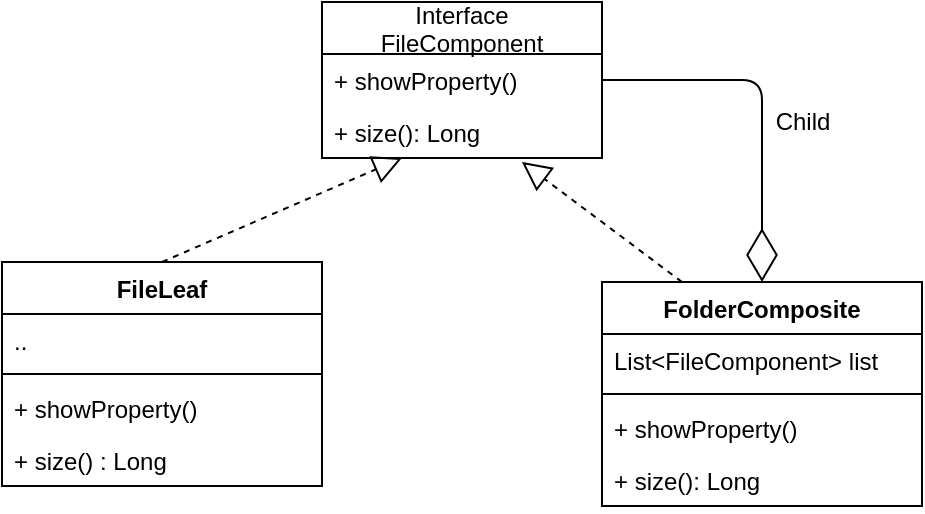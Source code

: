 <mxfile version="14.7.3" type="github">
  <diagram id="rA9UcIvQrn0nCfxPt5E1" name="Page-1">
    <mxGraphModel dx="1038" dy="519" grid="1" gridSize="10" guides="1" tooltips="1" connect="1" arrows="1" fold="1" page="1" pageScale="1" pageWidth="850" pageHeight="1100" math="0" shadow="0">
      <root>
        <mxCell id="0" />
        <mxCell id="1" parent="0" />
        <mxCell id="PGl-SnwLs_yvteG9UnZT-6" value="Interface&#xa;FileComponent" style="swimlane;fontStyle=0;childLayout=stackLayout;horizontal=1;startSize=26;fillColor=none;horizontalStack=0;resizeParent=1;resizeParentMax=0;resizeLast=0;collapsible=1;marginBottom=0;" vertex="1" parent="1">
          <mxGeometry x="340" y="100" width="140" height="78" as="geometry" />
        </mxCell>
        <mxCell id="PGl-SnwLs_yvteG9UnZT-7" value="+ showProperty()" style="text;strokeColor=none;fillColor=none;align=left;verticalAlign=top;spacingLeft=4;spacingRight=4;overflow=hidden;rotatable=0;points=[[0,0.5],[1,0.5]];portConstraint=eastwest;" vertex="1" parent="PGl-SnwLs_yvteG9UnZT-6">
          <mxGeometry y="26" width="140" height="26" as="geometry" />
        </mxCell>
        <mxCell id="PGl-SnwLs_yvteG9UnZT-9" value="+ size(): Long" style="text;strokeColor=none;fillColor=none;align=left;verticalAlign=top;spacingLeft=4;spacingRight=4;overflow=hidden;rotatable=0;points=[[0,0.5],[1,0.5]];portConstraint=eastwest;" vertex="1" parent="PGl-SnwLs_yvteG9UnZT-6">
          <mxGeometry y="52" width="140" height="26" as="geometry" />
        </mxCell>
        <mxCell id="PGl-SnwLs_yvteG9UnZT-10" value="FileLeaf" style="swimlane;fontStyle=1;align=center;verticalAlign=top;childLayout=stackLayout;horizontal=1;startSize=26;horizontalStack=0;resizeParent=1;resizeParentMax=0;resizeLast=0;collapsible=1;marginBottom=0;" vertex="1" parent="1">
          <mxGeometry x="180" y="230" width="160" height="112" as="geometry" />
        </mxCell>
        <mxCell id="PGl-SnwLs_yvteG9UnZT-11" value=".." style="text;strokeColor=none;fillColor=none;align=left;verticalAlign=top;spacingLeft=4;spacingRight=4;overflow=hidden;rotatable=0;points=[[0,0.5],[1,0.5]];portConstraint=eastwest;" vertex="1" parent="PGl-SnwLs_yvteG9UnZT-10">
          <mxGeometry y="26" width="160" height="26" as="geometry" />
        </mxCell>
        <mxCell id="PGl-SnwLs_yvteG9UnZT-12" value="" style="line;strokeWidth=1;fillColor=none;align=left;verticalAlign=middle;spacingTop=-1;spacingLeft=3;spacingRight=3;rotatable=0;labelPosition=right;points=[];portConstraint=eastwest;" vertex="1" parent="PGl-SnwLs_yvteG9UnZT-10">
          <mxGeometry y="52" width="160" height="8" as="geometry" />
        </mxCell>
        <mxCell id="PGl-SnwLs_yvteG9UnZT-13" value="+ showProperty()" style="text;strokeColor=none;fillColor=none;align=left;verticalAlign=top;spacingLeft=4;spacingRight=4;overflow=hidden;rotatable=0;points=[[0,0.5],[1,0.5]];portConstraint=eastwest;" vertex="1" parent="PGl-SnwLs_yvteG9UnZT-10">
          <mxGeometry y="60" width="160" height="26" as="geometry" />
        </mxCell>
        <mxCell id="PGl-SnwLs_yvteG9UnZT-18" value="+ size() : Long" style="text;strokeColor=none;fillColor=none;align=left;verticalAlign=top;spacingLeft=4;spacingRight=4;overflow=hidden;rotatable=0;points=[[0,0.5],[1,0.5]];portConstraint=eastwest;" vertex="1" parent="PGl-SnwLs_yvteG9UnZT-10">
          <mxGeometry y="86" width="160" height="26" as="geometry" />
        </mxCell>
        <mxCell id="PGl-SnwLs_yvteG9UnZT-19" value="FolderComposite" style="swimlane;fontStyle=1;align=center;verticalAlign=top;childLayout=stackLayout;horizontal=1;startSize=26;horizontalStack=0;resizeParent=1;resizeParentMax=0;resizeLast=0;collapsible=1;marginBottom=0;" vertex="1" parent="1">
          <mxGeometry x="480" y="240" width="160" height="112" as="geometry" />
        </mxCell>
        <mxCell id="PGl-SnwLs_yvteG9UnZT-20" value="List&lt;FileComponent&gt; list " style="text;strokeColor=none;fillColor=none;align=left;verticalAlign=top;spacingLeft=4;spacingRight=4;overflow=hidden;rotatable=0;points=[[0,0.5],[1,0.5]];portConstraint=eastwest;" vertex="1" parent="PGl-SnwLs_yvteG9UnZT-19">
          <mxGeometry y="26" width="160" height="26" as="geometry" />
        </mxCell>
        <mxCell id="PGl-SnwLs_yvteG9UnZT-21" value="" style="line;strokeWidth=1;fillColor=none;align=left;verticalAlign=middle;spacingTop=-1;spacingLeft=3;spacingRight=3;rotatable=0;labelPosition=right;points=[];portConstraint=eastwest;" vertex="1" parent="PGl-SnwLs_yvteG9UnZT-19">
          <mxGeometry y="52" width="160" height="8" as="geometry" />
        </mxCell>
        <mxCell id="PGl-SnwLs_yvteG9UnZT-22" value="+ showProperty()" style="text;strokeColor=none;fillColor=none;align=left;verticalAlign=top;spacingLeft=4;spacingRight=4;overflow=hidden;rotatable=0;points=[[0,0.5],[1,0.5]];portConstraint=eastwest;" vertex="1" parent="PGl-SnwLs_yvteG9UnZT-19">
          <mxGeometry y="60" width="160" height="26" as="geometry" />
        </mxCell>
        <mxCell id="PGl-SnwLs_yvteG9UnZT-23" value="+ size(): Long" style="text;strokeColor=none;fillColor=none;align=left;verticalAlign=top;spacingLeft=4;spacingRight=4;overflow=hidden;rotatable=0;points=[[0,0.5],[1,0.5]];portConstraint=eastwest;" vertex="1" parent="PGl-SnwLs_yvteG9UnZT-19">
          <mxGeometry y="86" width="160" height="26" as="geometry" />
        </mxCell>
        <mxCell id="PGl-SnwLs_yvteG9UnZT-24" value="" style="endArrow=block;dashed=1;endFill=0;endSize=12;html=1;exitX=0.5;exitY=0;exitDx=0;exitDy=0;" edge="1" parent="1" source="PGl-SnwLs_yvteG9UnZT-10" target="PGl-SnwLs_yvteG9UnZT-9">
          <mxGeometry width="160" relative="1" as="geometry">
            <mxPoint x="240" y="390" as="sourcePoint" />
            <mxPoint x="400" y="390" as="targetPoint" />
          </mxGeometry>
        </mxCell>
        <mxCell id="PGl-SnwLs_yvteG9UnZT-29" value="" style="endArrow=block;dashed=1;endFill=0;endSize=12;html=1;exitX=0.25;exitY=0;exitDx=0;exitDy=0;entryX=0.714;entryY=1.077;entryDx=0;entryDy=0;entryPerimeter=0;" edge="1" parent="1" source="PGl-SnwLs_yvteG9UnZT-19" target="PGl-SnwLs_yvteG9UnZT-9">
          <mxGeometry width="160" relative="1" as="geometry">
            <mxPoint x="270" y="240" as="sourcePoint" />
            <mxPoint x="390" y="188" as="targetPoint" />
          </mxGeometry>
        </mxCell>
        <mxCell id="PGl-SnwLs_yvteG9UnZT-30" value="" style="endArrow=diamondThin;endFill=0;endSize=24;html=1;exitX=1;exitY=0.5;exitDx=0;exitDy=0;entryX=0.5;entryY=0;entryDx=0;entryDy=0;" edge="1" parent="1" source="PGl-SnwLs_yvteG9UnZT-7" target="PGl-SnwLs_yvteG9UnZT-19">
          <mxGeometry width="160" relative="1" as="geometry">
            <mxPoint x="570" y="140" as="sourcePoint" />
            <mxPoint x="730" y="140" as="targetPoint" />
            <Array as="points">
              <mxPoint x="560" y="139" />
            </Array>
          </mxGeometry>
        </mxCell>
        <mxCell id="PGl-SnwLs_yvteG9UnZT-31" value="Child" style="text;html=1;align=center;verticalAlign=middle;resizable=0;points=[];autosize=1;strokeColor=none;" vertex="1" parent="1">
          <mxGeometry x="560" y="150" width="40" height="20" as="geometry" />
        </mxCell>
      </root>
    </mxGraphModel>
  </diagram>
</mxfile>
